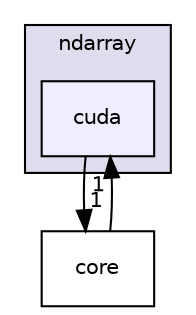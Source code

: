 digraph "/home/docker/actions-runner/_work/ant/ant/src/ndarray/cuda" {
  compound=true
  node [ fontsize="10", fontname="Helvetica"];
  edge [ labelfontsize="10", labelfontname="Helvetica"];
  subgraph clusterdir_55ecf749f15610c6cc104d62519c634b {
    graph [ bgcolor="#ddddee", pencolor="black", label="ndarray" fontname="Helvetica", fontsize="10", URL="dir_55ecf749f15610c6cc104d62519c634b.html"]
  dir_92f9279dd8d1830056bd48b5b5e99979 [shape=box, label="cuda", style="filled", fillcolor="#eeeeff", pencolor="black", URL="dir_92f9279dd8d1830056bd48b5b5e99979.html"];
  }
  dir_7454677b681c88810c3e7bcabd94f44a [shape=box label="core" URL="dir_7454677b681c88810c3e7bcabd94f44a.html"];
  dir_7454677b681c88810c3e7bcabd94f44a->dir_92f9279dd8d1830056bd48b5b5e99979 [headlabel="1", labeldistance=1.5 headhref="dir_000002_000003.html"];
  dir_92f9279dd8d1830056bd48b5b5e99979->dir_7454677b681c88810c3e7bcabd94f44a [headlabel="1", labeldistance=1.5 headhref="dir_000003_000002.html"];
}
